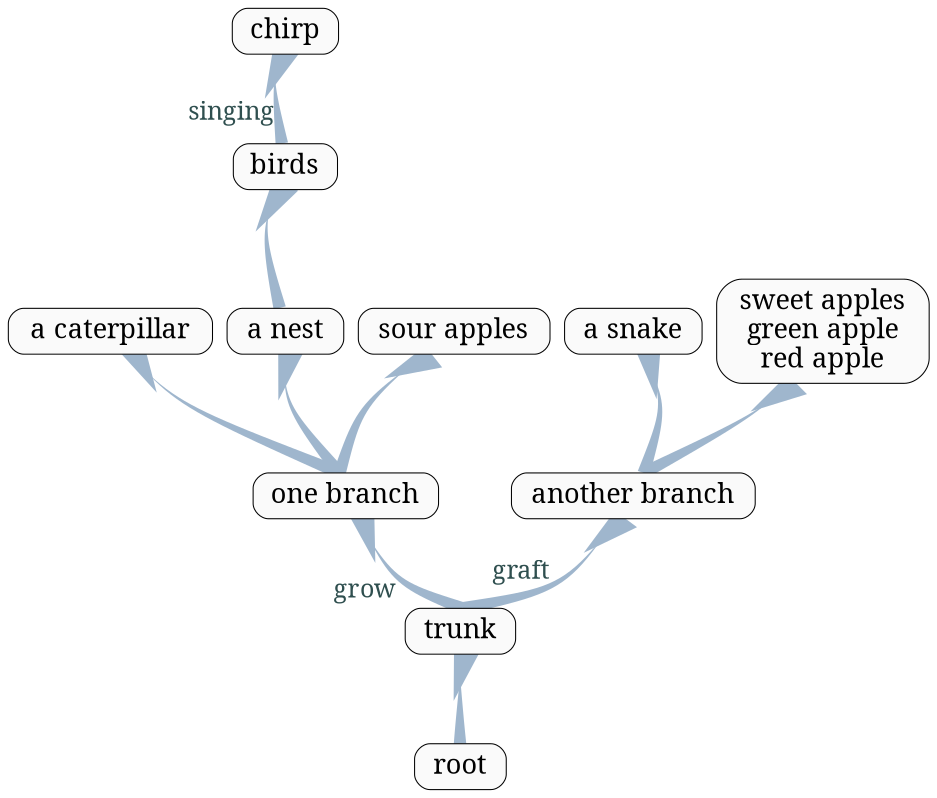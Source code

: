 strict digraph Sample {
	graph [bb="0,0,442,375",
		center=True,
		concentrate=True,
		encoding="utf-8",
		nodesep=0.1,
		outputorder=edgesfirst,
		overlap=False,
		rank=sink,
		rankdir=BT,
		ranksep=0.6,
		splines=curved
	];
	node [fillcolor="#fafafa",
		fixedsize=False,
		fontcolor=black,
		fontname=Regular,
		fontsize=13,
		height=0.1,
		label="\N",
		shape=rect,
		style="rounded,filled,setlinewidth(0.5)",
		width=0.5
	];
	edge [arrowhead=orinv,
		color=slategray3,
		decorate=False,
		fontcolor=darkslategray,
		fontname=Regular,
		fontsize=12,
		style="setlinewidth(6),tapered"
	];
	"one branch"	 [height=0.30556,
		pos="161,141",
		width=1.2361];
	"a caterpillar"	 [height=0.30556,
		pos="49,220",
		width=1.3611];
	"one branch" -> "a caterpillar"	 [pos="e,58.392,208.92 158,152 95.778,178.13 81.835,183.98 65.253,201.33",
		samehead=h1,
		sametail=t1];
	"a nest"	 [height=0.30556,
		pos="133,220",
		width=0.77778];
	"one branch" -> "a nest"	 [pos="e,132.41,208.93 158,152 138.17,176.77 132.91,183.34 132.3,198.68",
		samehead=h1,
		sametail=t1];
	"sour apples"	 [height=0.30556,
		pos="214,220",
		width=1.2778];
	"one branch" -> "sour apples"	 [pos="e,199.34,208.78 158,152 166.28,178.48 167.97,183.87 191.35,202.53",
		samehead=h1,
		sametail=t1];
	birds	 [height=0.30556,
		pos="133,299",
		width=0.69444];
	"a nest" -> birds	 [pos="e,128.49,287.9 130.24,231.23 123.93,257.1 122.28,266.58 125.28,278.24",
		samehead=h1,
		sametail=t1];
	chirp	 [height=0.30556,
		pos="133,364",
		width=0.70833];
	birds -> chirp	 [pos="e,129.68,352.96 131.27,310.16 128.68,327.11 127.59,335.75 128,342.85",
		samehead=h1,
		sametail=t1,
		xlabel=singing,
		xlp="104.41,324.65"];
	trunk	 [height=0.30556,
		pos="244,76",
		width=0.73611];
	trunk -> "one branch"	 [pos="e,169.91,129.67 243,87 204.64,93.674 198.33,94.772 176.24,121.79",
		samehead=h1,
		sametail=t1,
		xlabel=grow,
		xlp="184.09,91.834"];
	"another branch"	 [height=0.30556,
		pos="300,141",
		width=1.625];
	trunk -> "another branch"	 [pos="e,294.38,129.63 243,87 272.53,98.101 278.74,100.44 289.7,120.6",
		samehead=h1,
		sametail=t1,
		xlabel=graft,
		xlp="257.93,94.325"];
	"a snake"	 [height=0.30556,
		pos="300,220",
		width=0.91667];
	"another branch" -> "a snake"	 [pos="e,305.16,208.94 305,152 313.33,177.26 315.43,183.61 309.19,199.57",
		samehead=h1,
		sametail=t1];
	"sweet apples\ngreen apple\nred apple\n"	 [height=0.69444,
		pos="391,220",
		width=1.4167];
	"another branch" -> "sweet apples\ngreen apple\nred apple\n"	 [pos="e,374.02,194.94 305,152 339.76,170.06 355.91,178.46 366.65,187.62",
		samehead=h1,
		sametail=t1];
	root	 [height=0.30556,
		pos="244,11",
		width=0.61111];
	root -> trunk	 [pos="e,244.51,64.741 245.08,22.093 245.73,30.285 245.69,36.808 244.95,54.44",
		samehead=h1,
		sametail=t1];
}
